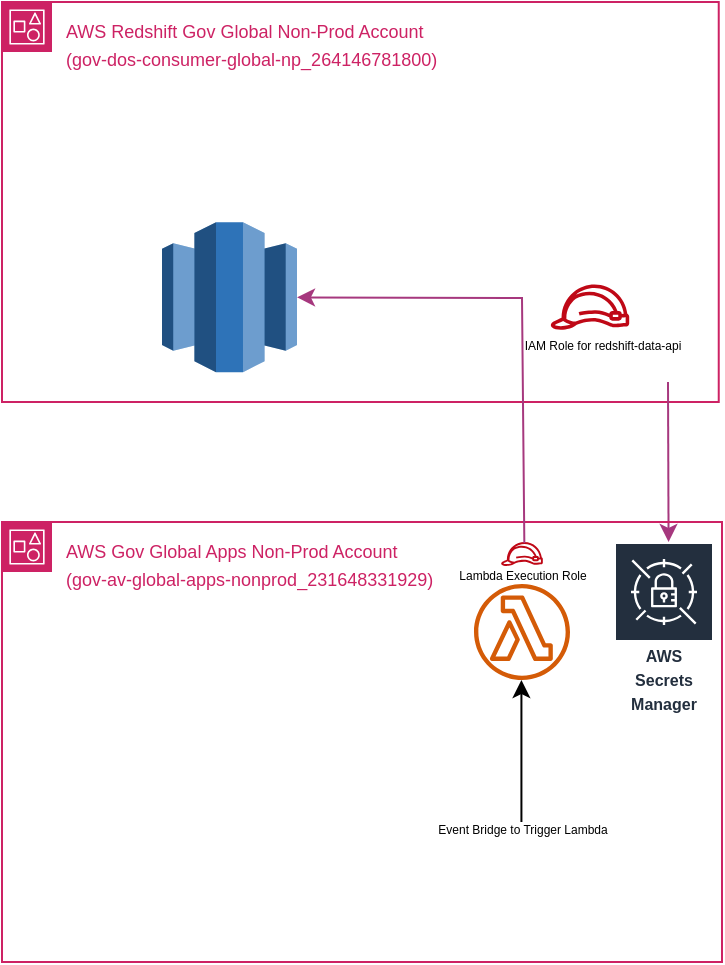 <mxfile version="21.6.5" type="github">
  <diagram name="Page-1" id="DifffmxhmgRW7n6XJNVm">
    <mxGraphModel dx="706" dy="252" grid="1" gridSize="10" guides="1" tooltips="1" connect="1" arrows="1" fold="1" page="1" pageScale="1" pageWidth="827" pageHeight="1169" math="0" shadow="0">
      <root>
        <mxCell id="0" />
        <mxCell id="1" parent="0" />
        <mxCell id="_cqdOyRNjfjppaLz05Ro-1" value="&lt;font style=&quot;font-size: 9px;&quot;&gt;AWS Redshift Gov Global Non-Prod Account &lt;br&gt;(gov-dos-consumer-global-np_264146781800)&lt;/font&gt;" style="points=[[0,0],[0.25,0],[0.5,0],[0.75,0],[1,0],[1,0.25],[1,0.5],[1,0.75],[1,1],[0.75,1],[0.5,1],[0.25,1],[0,1],[0,0.75],[0,0.5],[0,0.25]];outlineConnect=0;gradientColor=none;html=1;whiteSpace=wrap;fontSize=12;fontStyle=0;container=1;pointerEvents=0;collapsible=0;recursiveResize=0;shape=mxgraph.aws4.group;grIcon=mxgraph.aws4.group_account;strokeColor=#CD2264;fillColor=none;verticalAlign=top;align=left;spacingLeft=30;fontColor=#CD2264;dashed=0;" parent="1" vertex="1">
          <mxGeometry x="410" y="150" width="358.37" height="200" as="geometry" />
        </mxCell>
        <mxCell id="EMeevk_7GVCG0H6eLTi_-2" value="" style="outlineConnect=0;dashed=0;verticalLabelPosition=bottom;verticalAlign=top;align=center;html=1;shape=mxgraph.aws3.redshift;fillColor=#2E73B8;gradientColor=none;" vertex="1" parent="_cqdOyRNjfjppaLz05Ro-1">
          <mxGeometry x="80" y="110.07" width="67.5" height="75" as="geometry" />
        </mxCell>
        <mxCell id="_cqdOyRNjfjppaLz05Ro-13" value="&lt;font style=&quot;font-size: 6px;&quot;&gt;IAM Role for redshift-data-api&lt;/font&gt;" style="text;html=1;align=center;verticalAlign=middle;resizable=0;points=[];autosize=1;strokeColor=none;fillColor=none;" parent="_cqdOyRNjfjppaLz05Ro-1" vertex="1">
          <mxGeometry x="250" y="155.07" width="100" height="30" as="geometry" />
        </mxCell>
        <mxCell id="EMeevk_7GVCG0H6eLTi_-9" value="" style="sketch=0;outlineConnect=0;fontColor=#232F3E;gradientColor=none;fillColor=#BF0816;strokeColor=none;dashed=0;verticalLabelPosition=bottom;verticalAlign=top;align=center;html=1;fontSize=12;fontStyle=0;aspect=fixed;pointerEvents=1;shape=mxgraph.aws4.role;" vertex="1" parent="_cqdOyRNjfjppaLz05Ro-1">
          <mxGeometry x="274" y="141.28" width="40" height="22.57" as="geometry" />
        </mxCell>
        <mxCell id="_cqdOyRNjfjppaLz05Ro-14" value="" style="endArrow=classic;html=1;rounded=0;fillColor=#AD429B;strokeColor=#A6387E;" parent="_cqdOyRNjfjppaLz05Ro-1" edge="1">
          <mxGeometry width="50" height="50" relative="1" as="geometry">
            <mxPoint x="333" y="190" as="sourcePoint" />
            <mxPoint x="333.29" y="270" as="targetPoint" />
          </mxGeometry>
        </mxCell>
        <mxCell id="_cqdOyRNjfjppaLz05Ro-15" value="&lt;font style=&quot;font-size: 9px;&quot;&gt;AWS Gov Global Apps Non-Prod Account&lt;br&gt;(gov-av-global-apps-nonprod_231648331929)&lt;br&gt;&lt;/font&gt;" style="points=[[0,0],[0.25,0],[0.5,0],[0.75,0],[1,0],[1,0.25],[1,0.5],[1,0.75],[1,1],[0.75,1],[0.5,1],[0.25,1],[0,1],[0,0.75],[0,0.5],[0,0.25]];outlineConnect=0;gradientColor=none;html=1;whiteSpace=wrap;fontSize=12;fontStyle=0;container=1;pointerEvents=0;collapsible=0;recursiveResize=0;shape=mxgraph.aws4.group;grIcon=mxgraph.aws4.group_account;strokeColor=#CD2264;fillColor=none;verticalAlign=top;align=left;spacingLeft=30;fontColor=#CD2264;dashed=0;" parent="1" vertex="1">
          <mxGeometry x="410" y="410" width="360" height="220" as="geometry" />
        </mxCell>
        <mxCell id="_cqdOyRNjfjppaLz05Ro-16" style="edgeStyle=orthogonalEdgeStyle;rounded=0;orthogonalLoop=1;jettySize=auto;html=1;" parent="_cqdOyRNjfjppaLz05Ro-15" edge="1">
          <mxGeometry relative="1" as="geometry">
            <mxPoint x="259.71" y="150" as="sourcePoint" />
            <mxPoint x="259.71" y="79" as="targetPoint" />
            <Array as="points" />
          </mxGeometry>
        </mxCell>
        <mxCell id="_cqdOyRNjfjppaLz05Ro-18" value="&lt;font style=&quot;font-size: 6px;&quot;&gt;Event Bridge to Trigger Lambda&lt;/font&gt;" style="text;html=1;align=center;verticalAlign=middle;resizable=0;points=[];autosize=1;strokeColor=none;fillColor=none;" parent="_cqdOyRNjfjppaLz05Ro-15" vertex="1">
          <mxGeometry x="205" y="137" width="110" height="30" as="geometry" />
        </mxCell>
        <mxCell id="_cqdOyRNjfjppaLz05Ro-23" value="" style="sketch=0;outlineConnect=0;fontColor=#232F3E;gradientColor=none;fillColor=#D45B07;strokeColor=none;dashed=0;verticalLabelPosition=bottom;verticalAlign=top;align=center;html=1;fontSize=12;fontStyle=0;aspect=fixed;pointerEvents=1;shape=mxgraph.aws4.lambda_function;" parent="_cqdOyRNjfjppaLz05Ro-15" vertex="1">
          <mxGeometry x="236" y="31" width="48" height="48" as="geometry" />
        </mxCell>
        <mxCell id="EMeevk_7GVCG0H6eLTi_-3" value="" style="sketch=0;outlineConnect=0;fontColor=#232F3E;gradientColor=none;fillColor=#BF0816;strokeColor=none;dashed=0;verticalLabelPosition=bottom;verticalAlign=top;align=center;html=1;fontSize=12;fontStyle=0;aspect=fixed;pointerEvents=1;shape=mxgraph.aws4.role;" vertex="1" parent="_cqdOyRNjfjppaLz05Ro-15">
          <mxGeometry x="249.36" y="10" width="21.27" height="12" as="geometry" />
        </mxCell>
        <mxCell id="EMeevk_7GVCG0H6eLTi_-4" value="&lt;font style=&quot;font-size: 6px;&quot;&gt;Lambda Execution Role&lt;/font&gt;" style="text;html=1;align=center;verticalAlign=middle;resizable=0;points=[];autosize=1;strokeColor=none;fillColor=none;" vertex="1" parent="_cqdOyRNjfjppaLz05Ro-15">
          <mxGeometry x="215" y="10" width="90" height="30" as="geometry" />
        </mxCell>
        <mxCell id="EMeevk_7GVCG0H6eLTi_-7" value="&lt;font style=&quot;font-size: 8px;&quot;&gt;AWS Secrets Manager&lt;/font&gt;" style="sketch=0;outlineConnect=0;fontColor=#232F3E;gradientColor=none;strokeColor=#ffffff;fillColor=#232F3E;dashed=0;verticalLabelPosition=middle;verticalAlign=bottom;align=center;html=1;whiteSpace=wrap;fontSize=10;fontStyle=1;spacing=3;shape=mxgraph.aws4.productIcon;prIcon=mxgraph.aws4.secrets_manager;" vertex="1" parent="_cqdOyRNjfjppaLz05Ro-15">
          <mxGeometry x="306" y="10" width="50" height="90" as="geometry" />
        </mxCell>
        <mxCell id="EMeevk_7GVCG0H6eLTi_-1" value="" style="endArrow=classic;html=1;rounded=0;fillColor=#AD429B;strokeColor=#A6387E;exitX=0.513;exitY=0.018;exitDx=0;exitDy=0;exitPerimeter=0;" edge="1" parent="1" source="EMeevk_7GVCG0H6eLTi_-4" target="EMeevk_7GVCG0H6eLTi_-2">
          <mxGeometry width="50" height="50" relative="1" as="geometry">
            <mxPoint x="627" y="410" as="sourcePoint" />
            <mxPoint x="520" y="360" as="targetPoint" />
            <Array as="points">
              <mxPoint x="670" y="298" />
            </Array>
          </mxGeometry>
        </mxCell>
      </root>
    </mxGraphModel>
  </diagram>
</mxfile>
